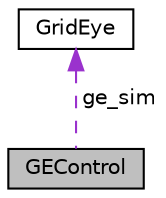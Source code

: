 digraph "GEControl"
{
 // INTERACTIVE_SVG=YES
 // LATEX_PDF_SIZE
  edge [fontname="Helvetica",fontsize="10",labelfontname="Helvetica",labelfontsize="10"];
  node [fontname="Helvetica",fontsize="10",shape=record];
  Node1 [label="GEControl",height=0.2,width=0.4,color="black", fillcolor="grey75", style="filled", fontcolor="black",tooltip=" "];
  Node2 -> Node1 [dir="back",color="darkorchid3",fontsize="10",style="dashed",label=" ge_sim" ,fontname="Helvetica"];
  Node2 [label="GridEye",height=0.2,width=0.4,color="black", fillcolor="white", style="filled",URL="$class_grid_eye.html",tooltip=" "];
}
